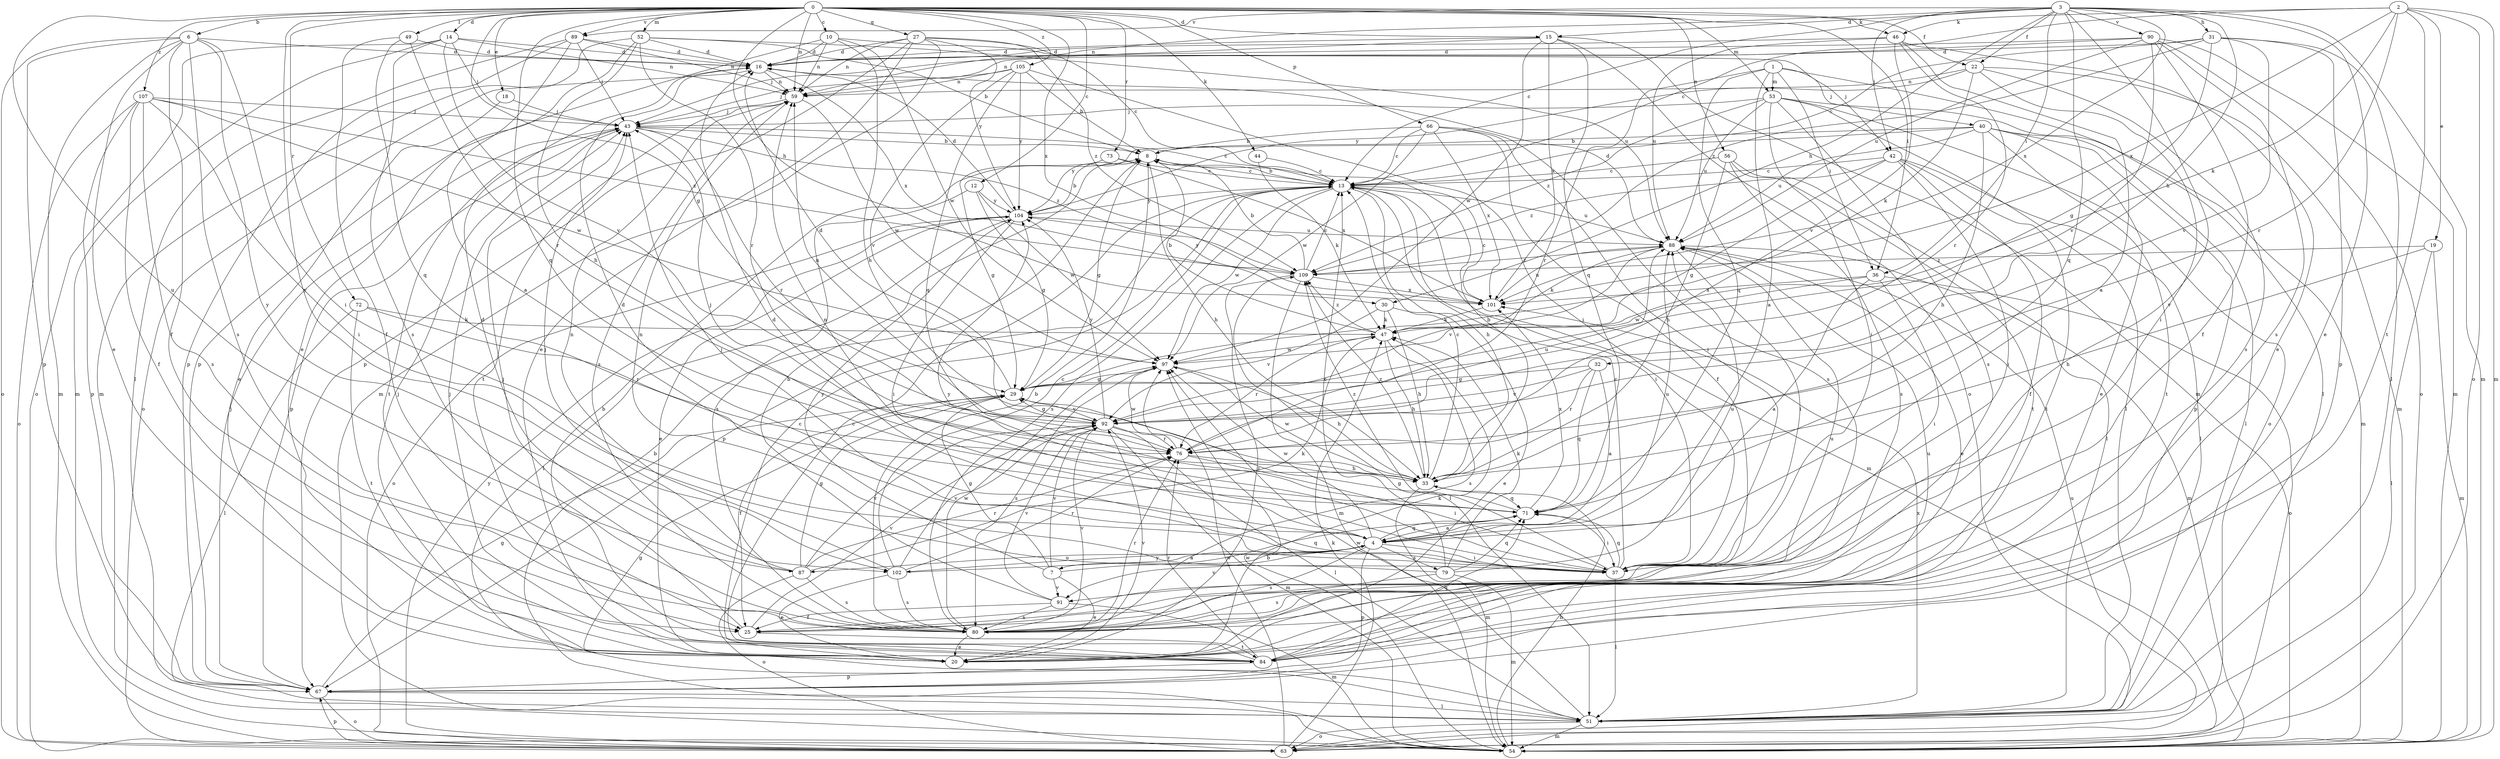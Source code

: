 strict digraph  {
0;
1;
2;
3;
4;
6;
7;
8;
10;
12;
13;
14;
15;
16;
18;
19;
20;
22;
25;
27;
29;
30;
31;
32;
33;
36;
37;
40;
42;
43;
44;
46;
47;
49;
51;
52;
53;
54;
56;
59;
63;
66;
67;
71;
72;
73;
76;
79;
80;
84;
87;
88;
89;
90;
91;
92;
97;
101;
102;
104;
105;
107;
109;
0 -> 6  [label=b];
0 -> 10  [label=c];
0 -> 12  [label=c];
0 -> 14  [label=d];
0 -> 15  [label=d];
0 -> 18  [label=e];
0 -> 22  [label=f];
0 -> 27  [label=g];
0 -> 29  [label=g];
0 -> 30  [label=h];
0 -> 36  [label=i];
0 -> 44  [label=k];
0 -> 46  [label=k];
0 -> 49  [label=l];
0 -> 52  [label=m];
0 -> 53  [label=m];
0 -> 56  [label=n];
0 -> 59  [label=n];
0 -> 66  [label=p];
0 -> 71  [label=q];
0 -> 72  [label=r];
0 -> 73  [label=r];
0 -> 87  [label=u];
0 -> 89  [label=v];
0 -> 101  [label=x];
0 -> 102  [label=y];
0 -> 105  [label=z];
0 -> 107  [label=z];
1 -> 4  [label=a];
1 -> 36  [label=i];
1 -> 40  [label=j];
1 -> 51  [label=l];
1 -> 53  [label=m];
1 -> 71  [label=q];
1 -> 76  [label=r];
2 -> 13  [label=c];
2 -> 19  [label=e];
2 -> 46  [label=k];
2 -> 47  [label=k];
2 -> 54  [label=m];
2 -> 63  [label=o];
2 -> 76  [label=r];
2 -> 84  [label=t];
2 -> 101  [label=x];
3 -> 13  [label=c];
3 -> 15  [label=d];
3 -> 20  [label=e];
3 -> 22  [label=f];
3 -> 30  [label=h];
3 -> 31  [label=h];
3 -> 32  [label=h];
3 -> 36  [label=i];
3 -> 42  [label=j];
3 -> 54  [label=m];
3 -> 59  [label=n];
3 -> 71  [label=q];
3 -> 89  [label=v];
3 -> 90  [label=v];
3 -> 91  [label=v];
3 -> 101  [label=x];
4 -> 7  [label=b];
4 -> 16  [label=d];
4 -> 37  [label=i];
4 -> 59  [label=n];
4 -> 67  [label=p];
4 -> 71  [label=q];
4 -> 79  [label=s];
4 -> 80  [label=s];
4 -> 87  [label=u];
4 -> 88  [label=u];
4 -> 91  [label=v];
4 -> 97  [label=w];
4 -> 102  [label=y];
6 -> 16  [label=d];
6 -> 20  [label=e];
6 -> 25  [label=f];
6 -> 37  [label=i];
6 -> 54  [label=m];
6 -> 63  [label=o];
6 -> 67  [label=p];
6 -> 80  [label=s];
6 -> 102  [label=y];
7 -> 20  [label=e];
7 -> 29  [label=g];
7 -> 71  [label=q];
7 -> 91  [label=v];
7 -> 92  [label=v];
7 -> 104  [label=y];
8 -> 13  [label=c];
8 -> 29  [label=g];
8 -> 33  [label=h];
10 -> 16  [label=d];
10 -> 33  [label=h];
10 -> 42  [label=j];
10 -> 59  [label=n];
10 -> 67  [label=p];
10 -> 97  [label=w];
12 -> 29  [label=g];
12 -> 80  [label=s];
12 -> 97  [label=w];
12 -> 104  [label=y];
13 -> 8  [label=b];
13 -> 33  [label=h];
13 -> 37  [label=i];
13 -> 54  [label=m];
13 -> 67  [label=p];
13 -> 80  [label=s];
13 -> 88  [label=u];
13 -> 97  [label=w];
13 -> 104  [label=y];
14 -> 16  [label=d];
14 -> 43  [label=j];
14 -> 54  [label=m];
14 -> 59  [label=n];
14 -> 63  [label=o];
14 -> 80  [label=s];
14 -> 92  [label=v];
15 -> 16  [label=d];
15 -> 43  [label=j];
15 -> 54  [label=m];
15 -> 63  [label=o];
15 -> 71  [label=q];
15 -> 97  [label=w];
15 -> 101  [label=x];
16 -> 59  [label=n];
16 -> 63  [label=o];
16 -> 101  [label=x];
18 -> 20  [label=e];
18 -> 43  [label=j];
19 -> 33  [label=h];
19 -> 51  [label=l];
19 -> 54  [label=m];
19 -> 109  [label=z];
20 -> 13  [label=c];
20 -> 43  [label=j];
20 -> 47  [label=k];
20 -> 92  [label=v];
20 -> 109  [label=z];
22 -> 37  [label=i];
22 -> 47  [label=k];
22 -> 54  [label=m];
22 -> 59  [label=n];
22 -> 80  [label=s];
22 -> 104  [label=y];
25 -> 43  [label=j];
25 -> 84  [label=t];
25 -> 88  [label=u];
25 -> 92  [label=v];
27 -> 13  [label=c];
27 -> 16  [label=d];
27 -> 20  [label=e];
27 -> 54  [label=m];
27 -> 59  [label=n];
27 -> 67  [label=p];
27 -> 104  [label=y];
27 -> 109  [label=z];
29 -> 16  [label=d];
29 -> 25  [label=f];
29 -> 92  [label=v];
30 -> 20  [label=e];
30 -> 33  [label=h];
30 -> 47  [label=k];
30 -> 92  [label=v];
31 -> 13  [label=c];
31 -> 16  [label=d];
31 -> 29  [label=g];
31 -> 51  [label=l];
31 -> 67  [label=p];
31 -> 92  [label=v];
31 -> 109  [label=z];
32 -> 4  [label=a];
32 -> 29  [label=g];
32 -> 71  [label=q];
32 -> 76  [label=r];
32 -> 92  [label=v];
33 -> 8  [label=b];
33 -> 13  [label=c];
33 -> 43  [label=j];
33 -> 54  [label=m];
33 -> 71  [label=q];
33 -> 97  [label=w];
33 -> 109  [label=z];
36 -> 4  [label=a];
36 -> 37  [label=i];
36 -> 63  [label=o];
36 -> 97  [label=w];
36 -> 101  [label=x];
37 -> 13  [label=c];
37 -> 16  [label=d];
37 -> 29  [label=g];
37 -> 43  [label=j];
37 -> 51  [label=l];
37 -> 71  [label=q];
37 -> 104  [label=y];
40 -> 8  [label=b];
40 -> 20  [label=e];
40 -> 33  [label=h];
40 -> 51  [label=l];
40 -> 67  [label=p];
40 -> 84  [label=t];
40 -> 88  [label=u];
40 -> 104  [label=y];
42 -> 13  [label=c];
42 -> 25  [label=f];
42 -> 29  [label=g];
42 -> 37  [label=i];
42 -> 51  [label=l];
42 -> 84  [label=t];
42 -> 109  [label=z];
43 -> 8  [label=b];
43 -> 13  [label=c];
43 -> 67  [label=p];
43 -> 76  [label=r];
43 -> 84  [label=t];
43 -> 109  [label=z];
44 -> 13  [label=c];
44 -> 47  [label=k];
46 -> 4  [label=a];
46 -> 16  [label=d];
46 -> 20  [label=e];
46 -> 76  [label=r];
46 -> 88  [label=u];
46 -> 92  [label=v];
47 -> 8  [label=b];
47 -> 33  [label=h];
47 -> 76  [label=r];
47 -> 80  [label=s];
47 -> 97  [label=w];
47 -> 109  [label=z];
49 -> 16  [label=d];
49 -> 25  [label=f];
49 -> 71  [label=q];
49 -> 76  [label=r];
51 -> 29  [label=g];
51 -> 54  [label=m];
51 -> 63  [label=o];
51 -> 97  [label=w];
51 -> 101  [label=x];
52 -> 8  [label=b];
52 -> 16  [label=d];
52 -> 20  [label=e];
52 -> 33  [label=h];
52 -> 54  [label=m];
52 -> 76  [label=r];
52 -> 88  [label=u];
53 -> 37  [label=i];
53 -> 43  [label=j];
53 -> 51  [label=l];
53 -> 54  [label=m];
53 -> 63  [label=o];
53 -> 80  [label=s];
53 -> 88  [label=u];
53 -> 109  [label=z];
54 -> 8  [label=b];
54 -> 33  [label=h];
54 -> 97  [label=w];
56 -> 13  [label=c];
56 -> 33  [label=h];
56 -> 51  [label=l];
56 -> 80  [label=s];
56 -> 84  [label=t];
59 -> 43  [label=j];
59 -> 80  [label=s];
59 -> 84  [label=t];
59 -> 97  [label=w];
63 -> 47  [label=k];
63 -> 67  [label=p];
63 -> 88  [label=u];
63 -> 97  [label=w];
63 -> 104  [label=y];
66 -> 8  [label=b];
66 -> 13  [label=c];
66 -> 25  [label=f];
66 -> 37  [label=i];
66 -> 80  [label=s];
66 -> 97  [label=w];
66 -> 101  [label=x];
67 -> 29  [label=g];
67 -> 43  [label=j];
67 -> 51  [label=l];
67 -> 63  [label=o];
71 -> 4  [label=a];
71 -> 37  [label=i];
71 -> 101  [label=x];
71 -> 109  [label=z];
72 -> 47  [label=k];
72 -> 51  [label=l];
72 -> 76  [label=r];
72 -> 84  [label=t];
73 -> 13  [label=c];
73 -> 29  [label=g];
73 -> 101  [label=x];
76 -> 33  [label=h];
76 -> 37  [label=i];
76 -> 88  [label=u];
76 -> 97  [label=w];
79 -> 13  [label=c];
79 -> 47  [label=k];
79 -> 54  [label=m];
79 -> 59  [label=n];
79 -> 71  [label=q];
79 -> 80  [label=s];
79 -> 88  [label=u];
80 -> 8  [label=b];
80 -> 20  [label=e];
80 -> 76  [label=r];
80 -> 92  [label=v];
80 -> 97  [label=w];
84 -> 8  [label=b];
84 -> 13  [label=c];
84 -> 43  [label=j];
84 -> 67  [label=p];
84 -> 71  [label=q];
84 -> 76  [label=r];
84 -> 88  [label=u];
87 -> 16  [label=d];
87 -> 29  [label=g];
87 -> 43  [label=j];
87 -> 47  [label=k];
87 -> 63  [label=o];
87 -> 76  [label=r];
87 -> 80  [label=s];
87 -> 92  [label=v];
88 -> 16  [label=d];
88 -> 20  [label=e];
88 -> 37  [label=i];
88 -> 47  [label=k];
88 -> 54  [label=m];
88 -> 92  [label=v];
88 -> 109  [label=z];
89 -> 4  [label=a];
89 -> 16  [label=d];
89 -> 43  [label=j];
89 -> 51  [label=l];
89 -> 59  [label=n];
89 -> 67  [label=p];
90 -> 16  [label=d];
90 -> 25  [label=f];
90 -> 54  [label=m];
90 -> 59  [label=n];
90 -> 63  [label=o];
90 -> 80  [label=s];
90 -> 88  [label=u];
90 -> 92  [label=v];
91 -> 8  [label=b];
91 -> 25  [label=f];
91 -> 54  [label=m];
91 -> 80  [label=s];
91 -> 92  [label=v];
92 -> 29  [label=g];
92 -> 51  [label=l];
92 -> 54  [label=m];
92 -> 59  [label=n];
92 -> 76  [label=r];
92 -> 104  [label=y];
97 -> 29  [label=g];
97 -> 33  [label=h];
97 -> 80  [label=s];
101 -> 13  [label=c];
101 -> 47  [label=k];
101 -> 88  [label=u];
102 -> 4  [label=a];
102 -> 13  [label=c];
102 -> 20  [label=e];
102 -> 59  [label=n];
102 -> 76  [label=r];
102 -> 80  [label=s];
102 -> 92  [label=v];
104 -> 8  [label=b];
104 -> 16  [label=d];
104 -> 20  [label=e];
104 -> 37  [label=i];
104 -> 51  [label=l];
104 -> 63  [label=o];
104 -> 88  [label=u];
105 -> 8  [label=b];
105 -> 37  [label=i];
105 -> 43  [label=j];
105 -> 59  [label=n];
105 -> 71  [label=q];
105 -> 92  [label=v];
105 -> 104  [label=y];
107 -> 25  [label=f];
107 -> 37  [label=i];
107 -> 43  [label=j];
107 -> 63  [label=o];
107 -> 67  [label=p];
107 -> 80  [label=s];
107 -> 97  [label=w];
107 -> 109  [label=z];
109 -> 8  [label=b];
109 -> 13  [label=c];
109 -> 51  [label=l];
109 -> 54  [label=m];
109 -> 101  [label=x];
109 -> 104  [label=y];
}
